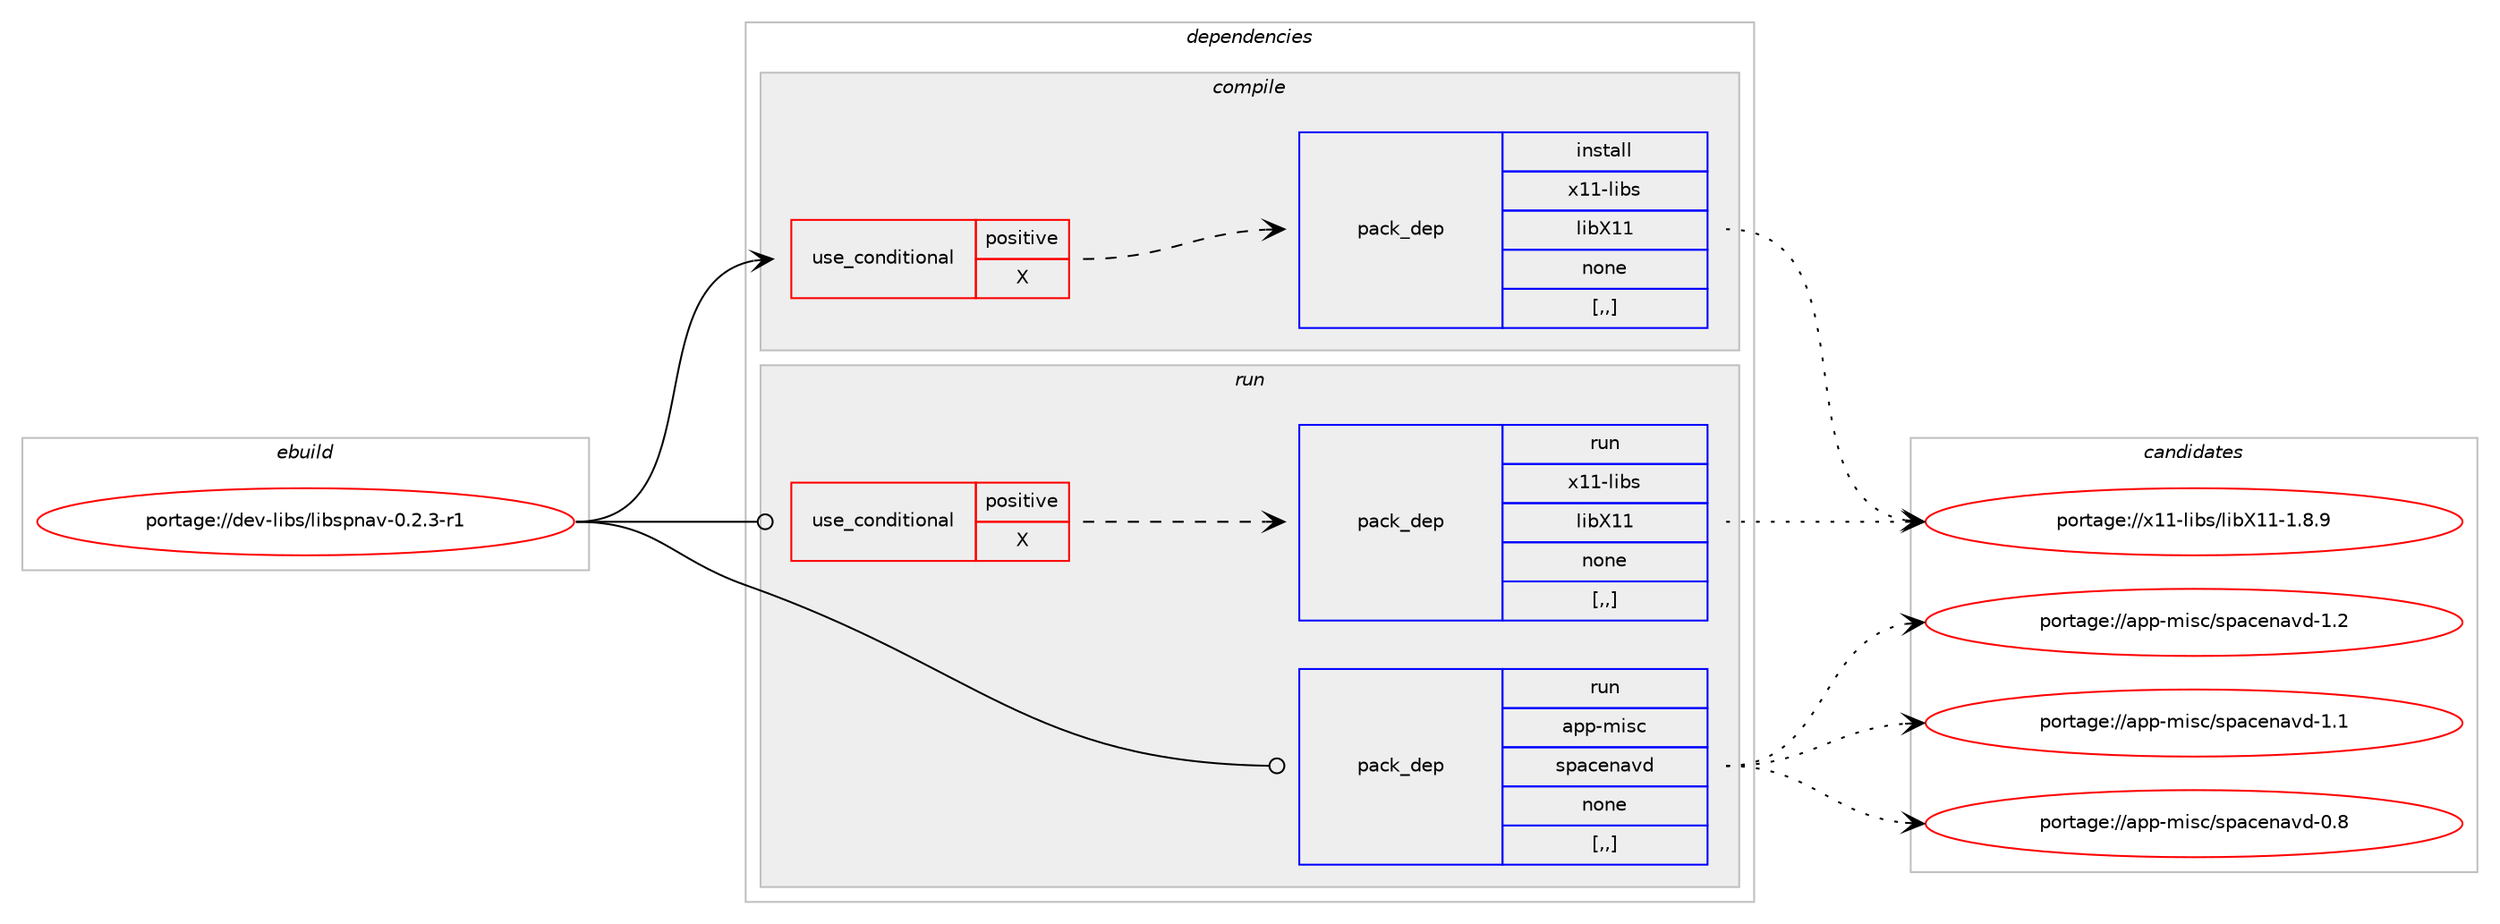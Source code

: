 digraph prolog {

# *************
# Graph options
# *************

newrank=true;
concentrate=true;
compound=true;
graph [rankdir=LR,fontname=Helvetica,fontsize=10,ranksep=1.5];#, ranksep=2.5, nodesep=0.2];
edge  [arrowhead=vee];
node  [fontname=Helvetica,fontsize=10];

# **********
# The ebuild
# **********

subgraph cluster_leftcol {
color=gray;
label=<<i>ebuild</i>>;
id [label="portage://dev-libs/libspnav-0.2.3-r1", color=red, width=4, href="../dev-libs/libspnav-0.2.3-r1.svg"];
}

# ****************
# The dependencies
# ****************

subgraph cluster_midcol {
color=gray;
label=<<i>dependencies</i>>;
subgraph cluster_compile {
fillcolor="#eeeeee";
style=filled;
label=<<i>compile</i>>;
subgraph cond27239 {
dependency110848 [label=<<TABLE BORDER="0" CELLBORDER="1" CELLSPACING="0" CELLPADDING="4"><TR><TD ROWSPAN="3" CELLPADDING="10">use_conditional</TD></TR><TR><TD>positive</TD></TR><TR><TD>X</TD></TR></TABLE>>, shape=none, color=red];
subgraph pack82414 {
dependency110849 [label=<<TABLE BORDER="0" CELLBORDER="1" CELLSPACING="0" CELLPADDING="4" WIDTH="220"><TR><TD ROWSPAN="6" CELLPADDING="30">pack_dep</TD></TR><TR><TD WIDTH="110">install</TD></TR><TR><TD>x11-libs</TD></TR><TR><TD>libX11</TD></TR><TR><TD>none</TD></TR><TR><TD>[,,]</TD></TR></TABLE>>, shape=none, color=blue];
}
dependency110848:e -> dependency110849:w [weight=20,style="dashed",arrowhead="vee"];
}
id:e -> dependency110848:w [weight=20,style="solid",arrowhead="vee"];
}
subgraph cluster_compileandrun {
fillcolor="#eeeeee";
style=filled;
label=<<i>compile and run</i>>;
}
subgraph cluster_run {
fillcolor="#eeeeee";
style=filled;
label=<<i>run</i>>;
subgraph cond27240 {
dependency110850 [label=<<TABLE BORDER="0" CELLBORDER="1" CELLSPACING="0" CELLPADDING="4"><TR><TD ROWSPAN="3" CELLPADDING="10">use_conditional</TD></TR><TR><TD>positive</TD></TR><TR><TD>X</TD></TR></TABLE>>, shape=none, color=red];
subgraph pack82415 {
dependency110851 [label=<<TABLE BORDER="0" CELLBORDER="1" CELLSPACING="0" CELLPADDING="4" WIDTH="220"><TR><TD ROWSPAN="6" CELLPADDING="30">pack_dep</TD></TR><TR><TD WIDTH="110">run</TD></TR><TR><TD>x11-libs</TD></TR><TR><TD>libX11</TD></TR><TR><TD>none</TD></TR><TR><TD>[,,]</TD></TR></TABLE>>, shape=none, color=blue];
}
dependency110850:e -> dependency110851:w [weight=20,style="dashed",arrowhead="vee"];
}
id:e -> dependency110850:w [weight=20,style="solid",arrowhead="odot"];
subgraph pack82416 {
dependency110852 [label=<<TABLE BORDER="0" CELLBORDER="1" CELLSPACING="0" CELLPADDING="4" WIDTH="220"><TR><TD ROWSPAN="6" CELLPADDING="30">pack_dep</TD></TR><TR><TD WIDTH="110">run</TD></TR><TR><TD>app-misc</TD></TR><TR><TD>spacenavd</TD></TR><TR><TD>none</TD></TR><TR><TD>[,,]</TD></TR></TABLE>>, shape=none, color=blue];
}
id:e -> dependency110852:w [weight=20,style="solid",arrowhead="odot"];
}
}

# **************
# The candidates
# **************

subgraph cluster_choices {
rank=same;
color=gray;
label=<<i>candidates</i>>;

subgraph choice82414 {
color=black;
nodesep=1;
choice120494945108105981154710810598884949454946564657 [label="portage://x11-libs/libX11-1.8.9", color=red, width=4,href="../x11-libs/libX11-1.8.9.svg"];
dependency110849:e -> choice120494945108105981154710810598884949454946564657:w [style=dotted,weight="100"];
}
subgraph choice82415 {
color=black;
nodesep=1;
choice120494945108105981154710810598884949454946564657 [label="portage://x11-libs/libX11-1.8.9", color=red, width=4,href="../x11-libs/libX11-1.8.9.svg"];
dependency110851:e -> choice120494945108105981154710810598884949454946564657:w [style=dotted,weight="100"];
}
subgraph choice82416 {
color=black;
nodesep=1;
choice9711211245109105115994711511297991011109711810045494650 [label="portage://app-misc/spacenavd-1.2", color=red, width=4,href="../app-misc/spacenavd-1.2.svg"];
choice9711211245109105115994711511297991011109711810045494649 [label="portage://app-misc/spacenavd-1.1", color=red, width=4,href="../app-misc/spacenavd-1.1.svg"];
choice9711211245109105115994711511297991011109711810045484656 [label="portage://app-misc/spacenavd-0.8", color=red, width=4,href="../app-misc/spacenavd-0.8.svg"];
dependency110852:e -> choice9711211245109105115994711511297991011109711810045494650:w [style=dotted,weight="100"];
dependency110852:e -> choice9711211245109105115994711511297991011109711810045494649:w [style=dotted,weight="100"];
dependency110852:e -> choice9711211245109105115994711511297991011109711810045484656:w [style=dotted,weight="100"];
}
}

}

